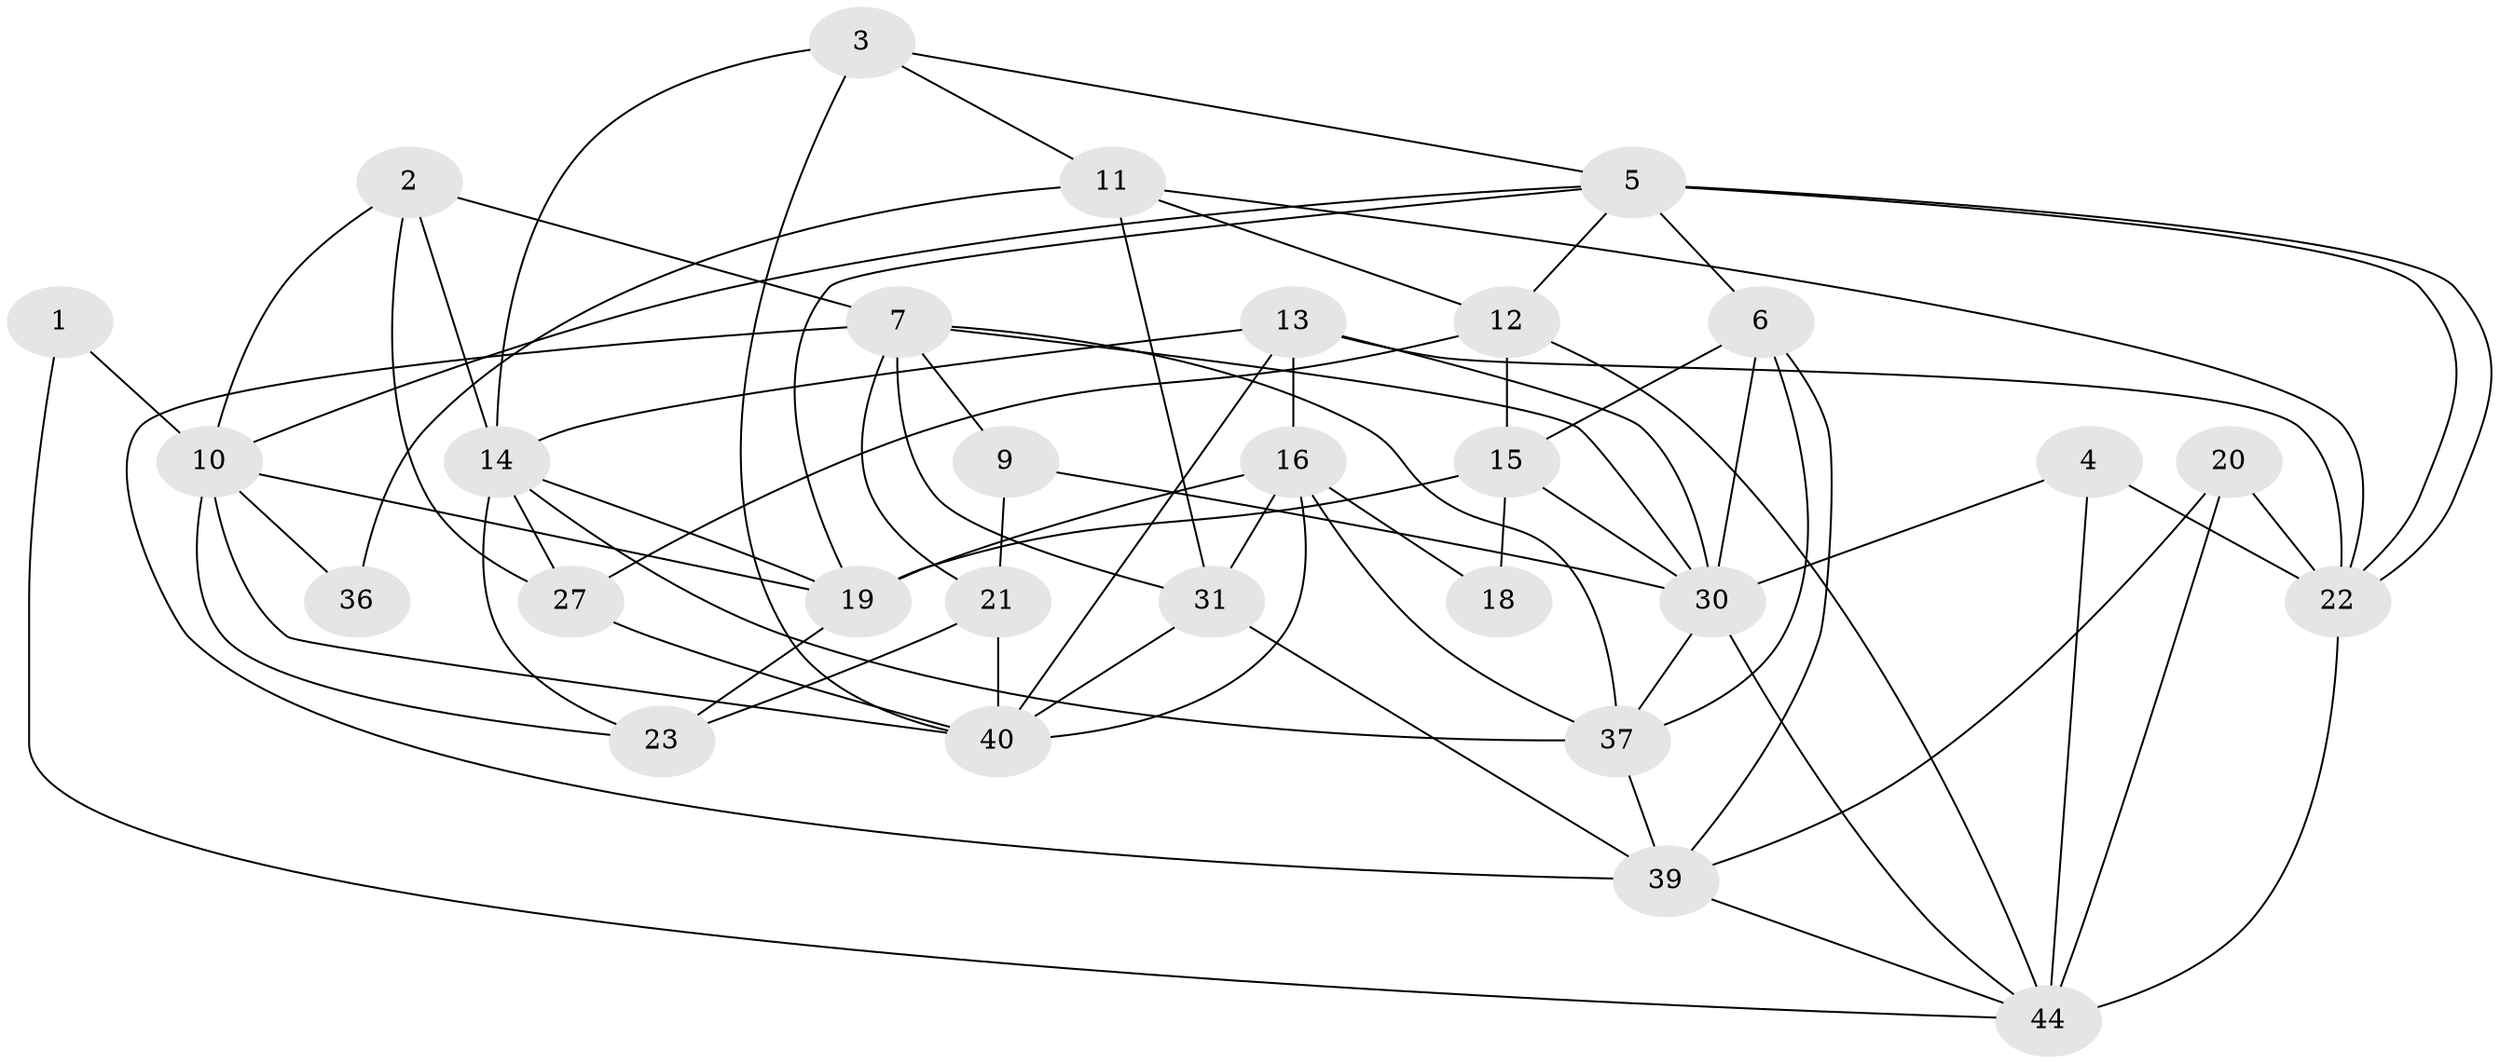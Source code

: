 // original degree distribution, {2: 0.1, 3: 0.24, 5: 0.28, 4: 0.3, 6: 0.08}
// Generated by graph-tools (version 1.1) at 2025/11/02/27/25 16:11:23]
// undirected, 29 vertices, 73 edges
graph export_dot {
graph [start="1"]
  node [color=gray90,style=filled];
  1;
  2 [super="+28"];
  3 [super="+41"];
  4 [super="+24"];
  5 [super="+46"];
  6 [super="+33"];
  7 [super="+8"];
  9;
  10 [super="+38"];
  11 [super="+26"];
  12 [super="+34"];
  13;
  14 [super="+42"];
  15 [super="+35"];
  16 [super="+17"];
  18;
  19 [super="+32"];
  20;
  21 [super="+43"];
  22 [super="+29"];
  23 [super="+25"];
  27;
  30 [super="+47"];
  31 [super="+50"];
  36;
  37;
  39 [super="+45"];
  40 [super="+49"];
  44 [super="+48"];
  1 -- 10;
  1 -- 44;
  2 -- 14;
  2 -- 7;
  2 -- 10;
  2 -- 27;
  3 -- 14;
  3 -- 11;
  3 -- 40;
  3 -- 5;
  4 -- 44 [weight=2];
  4 -- 30;
  4 -- 22;
  5 -- 22 [weight=2];
  5 -- 22;
  5 -- 12;
  5 -- 19;
  5 -- 6;
  5 -- 10;
  6 -- 37;
  6 -- 39;
  6 -- 30;
  6 -- 15;
  7 -- 9;
  7 -- 39;
  7 -- 37;
  7 -- 31;
  7 -- 30;
  7 -- 21;
  9 -- 30;
  9 -- 21;
  10 -- 19;
  10 -- 36;
  10 -- 23;
  10 -- 40;
  11 -- 12;
  11 -- 36;
  11 -- 22;
  11 -- 31;
  12 -- 27;
  12 -- 15 [weight=2];
  12 -- 44;
  13 -- 14;
  13 -- 16;
  13 -- 30;
  13 -- 22;
  13 -- 40;
  14 -- 37;
  14 -- 27;
  14 -- 19;
  14 -- 23;
  15 -- 30;
  15 -- 18;
  15 -- 19;
  16 -- 40;
  16 -- 18;
  16 -- 19;
  16 -- 37;
  16 -- 31;
  19 -- 23;
  20 -- 44;
  20 -- 22;
  20 -- 39;
  21 -- 40;
  21 -- 23;
  22 -- 44;
  27 -- 40;
  30 -- 37;
  30 -- 44;
  31 -- 40;
  31 -- 39;
  37 -- 39;
  39 -- 44;
}
